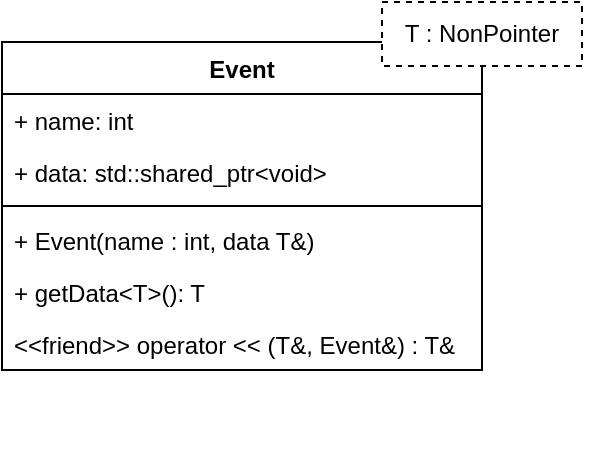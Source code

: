 <mxfile compressed="false" version="13.9.9" type="device">
  <diagram id="njPW_tboIVseyxhEBPLP" name="Page-1">
    <mxGraphModel dx="1383" dy="830" grid="1" gridSize="10" guides="1" tooltips="1" connect="1" arrows="1" fold="1" page="1" pageScale="1" pageWidth="850" pageHeight="1100" math="0" shadow="0">
      <root>
        <mxCell id="0" />
        <mxCell id="1" parent="0" />
        <mxCell id="7mEc8ZcOD99qMGuMx6PS-13" value="" style="group" parent="1" vertex="1" connectable="0">
          <mxGeometry x="80" y="60" width="300" height="236" as="geometry" />
        </mxCell>
        <mxCell id="7mEc8ZcOD99qMGuMx6PS-1" value="Event" style="swimlane;fontStyle=1;align=center;verticalAlign=top;childLayout=stackLayout;horizontal=1;startSize=26;horizontalStack=0;resizeParent=1;resizeParentMax=0;resizeLast=0;collapsible=1;marginBottom=0;" parent="7mEc8ZcOD99qMGuMx6PS-13" vertex="1">
          <mxGeometry y="20" width="240" height="164" as="geometry">
            <mxRectangle x="80" y="80" width="110" height="26" as="alternateBounds" />
          </mxGeometry>
        </mxCell>
        <mxCell id="7mEc8ZcOD99qMGuMx6PS-2" value="+ name: int" style="text;strokeColor=none;fillColor=none;align=left;verticalAlign=top;spacingLeft=4;spacingRight=4;overflow=hidden;rotatable=0;points=[[0,0.5],[1,0.5]];portConstraint=eastwest;" parent="7mEc8ZcOD99qMGuMx6PS-1" vertex="1">
          <mxGeometry y="26" width="240" height="26" as="geometry" />
        </mxCell>
        <mxCell id="7mEc8ZcOD99qMGuMx6PS-3" value="+ data: std::shared_ptr&lt;void&gt;" style="text;strokeColor=none;fillColor=none;align=left;verticalAlign=top;spacingLeft=4;spacingRight=4;overflow=hidden;rotatable=0;points=[[0,0.5],[1,0.5]];portConstraint=eastwest;" parent="7mEc8ZcOD99qMGuMx6PS-1" vertex="1">
          <mxGeometry y="52" width="240" height="26" as="geometry" />
        </mxCell>
        <mxCell id="7mEc8ZcOD99qMGuMx6PS-6" value="" style="line;strokeWidth=1;fillColor=none;align=left;verticalAlign=middle;spacingTop=-1;spacingLeft=3;spacingRight=3;rotatable=0;labelPosition=right;points=[];portConstraint=eastwest;" parent="7mEc8ZcOD99qMGuMx6PS-1" vertex="1">
          <mxGeometry y="78" width="240" height="8" as="geometry" />
        </mxCell>
        <mxCell id="7mEc8ZcOD99qMGuMx6PS-7" value="+ Event(name : int, data T&amp;)" style="text;strokeColor=none;fillColor=none;align=left;verticalAlign=top;spacingLeft=4;spacingRight=4;overflow=hidden;rotatable=0;points=[[0,0.5],[1,0.5]];portConstraint=eastwest;" parent="7mEc8ZcOD99qMGuMx6PS-1" vertex="1">
          <mxGeometry y="86" width="240" height="26" as="geometry" />
        </mxCell>
        <mxCell id="GC2kbnthLc6bEYbgsvFx-1" value="+ getData&lt;T&gt;(): T" style="text;strokeColor=none;fillColor=none;align=left;verticalAlign=top;spacingLeft=4;spacingRight=4;overflow=hidden;rotatable=0;points=[[0,0.5],[1,0.5]];portConstraint=eastwest;" parent="7mEc8ZcOD99qMGuMx6PS-1" vertex="1">
          <mxGeometry y="112" width="240" height="26" as="geometry" />
        </mxCell>
        <mxCell id="7mEc8ZcOD99qMGuMx6PS-8" value="&lt;&lt;friend&gt;&gt; operator &lt;&lt; (T&amp;, Event&amp;) : T&amp;" style="text;strokeColor=none;fillColor=none;align=left;verticalAlign=top;spacingLeft=4;spacingRight=4;overflow=hidden;rotatable=0;points=[[0,0.5],[1,0.5]];portConstraint=eastwest;" parent="7mEc8ZcOD99qMGuMx6PS-1" vertex="1">
          <mxGeometry y="138" width="240" height="26" as="geometry" />
        </mxCell>
        <mxCell id="7mEc8ZcOD99qMGuMx6PS-12" value="T : NonPointer" style="rounded=0;whiteSpace=wrap;html=1;dashed=1;" parent="7mEc8ZcOD99qMGuMx6PS-13" vertex="1">
          <mxGeometry x="190" width="100" height="32" as="geometry" />
        </mxCell>
      </root>
    </mxGraphModel>
  </diagram>
</mxfile>
